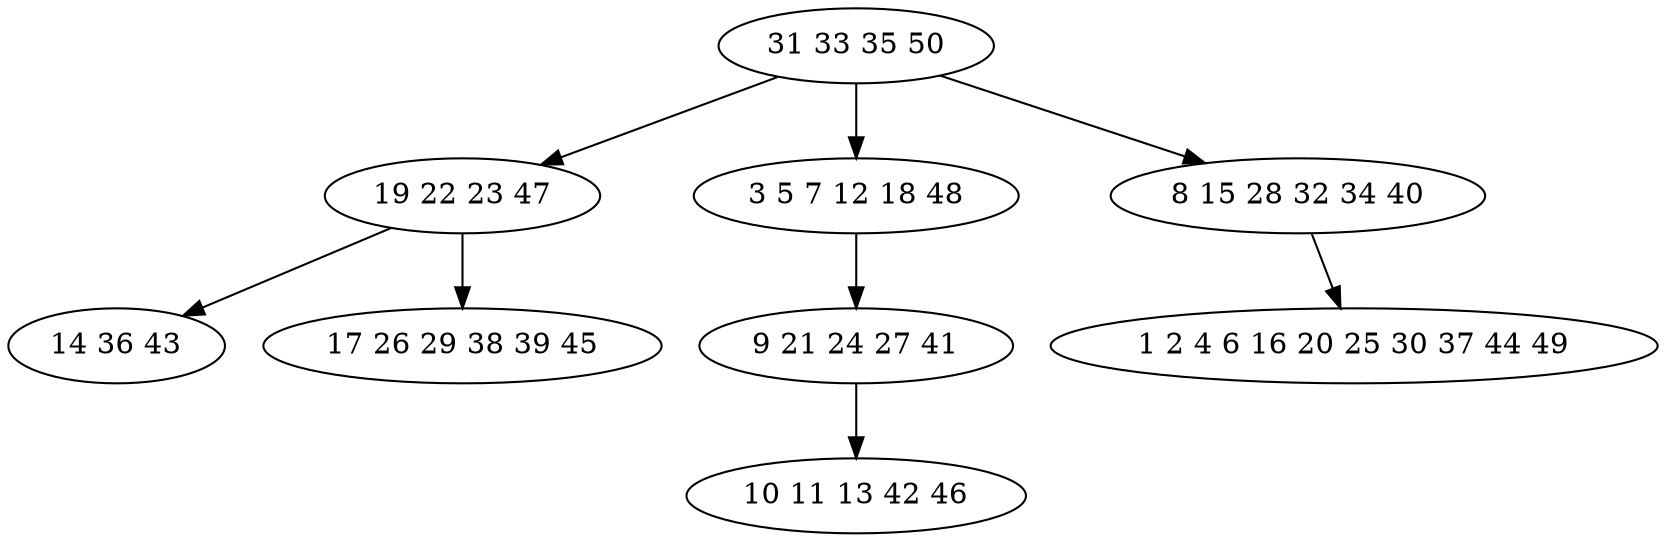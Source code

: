 digraph true_tree {
	"0" -> "1"
	"0" -> "2"
	"1" -> "3"
	"0" -> "4"
	"2" -> "5"
	"4" -> "6"
	"1" -> "7"
	"5" -> "8"
	"0" [label="31 33 35 50"];
	"1" [label="19 22 23 47"];
	"2" [label="3 5 7 12 18 48"];
	"3" [label="14 36 43"];
	"4" [label="8 15 28 32 34 40"];
	"5" [label="9 21 24 27 41"];
	"6" [label="1 2 4 6 16 20 25 30 37 44 49"];
	"7" [label="17 26 29 38 39 45"];
	"8" [label="10 11 13 42 46"];
}
